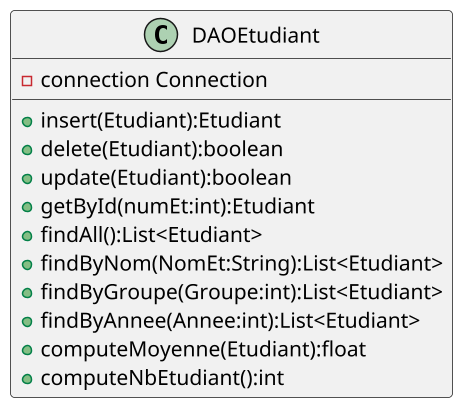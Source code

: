 @startuml
scale 1.5
class DAOEtudiant{
- connection Connection
+insert(Etudiant):Etudiant
+delete(Etudiant):boolean
+update(Etudiant):boolean
+getById(numEt:int):Etudiant
+findAll():List<Etudiant>
+findByNom(NomEt:String):List<Etudiant>
+findByGroupe(Groupe:int):List<Etudiant>
+findByAnnee(Annee:int):List<Etudiant>
+computeMoyenne(Etudiant):float
+computeNbEtudiant():int
}

@enduml